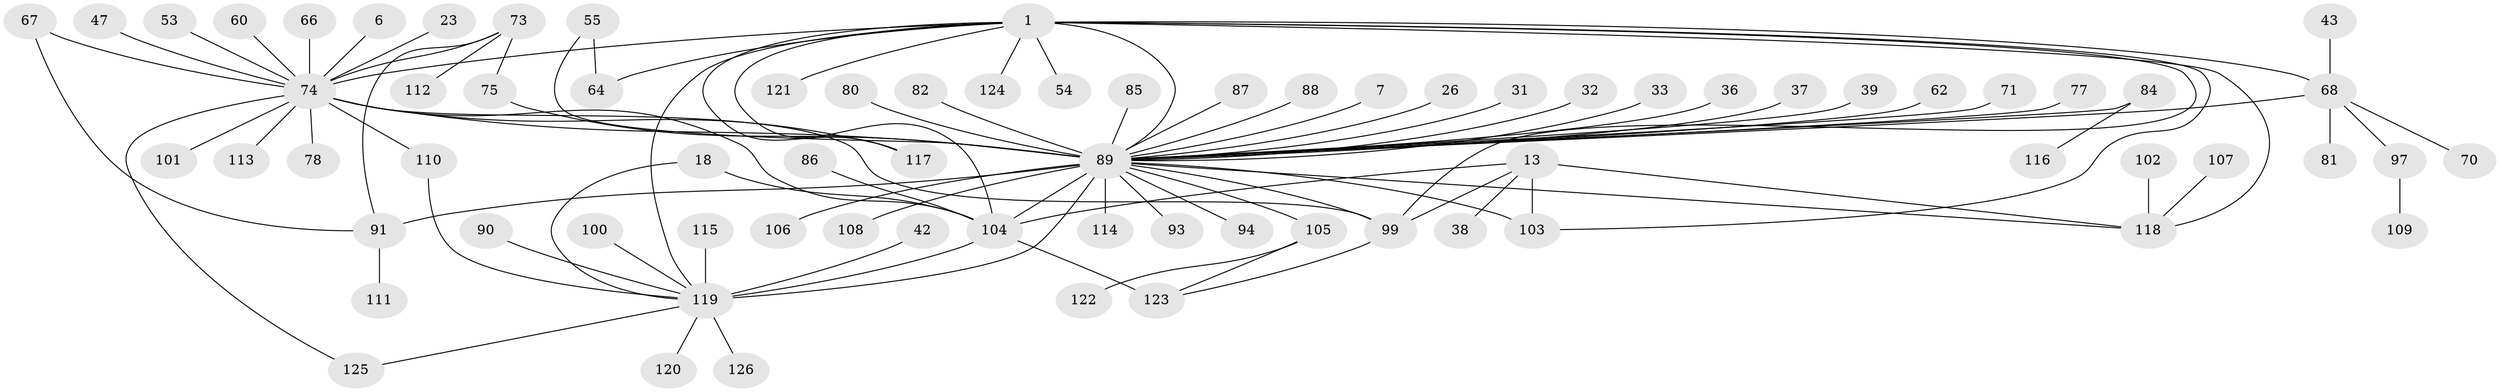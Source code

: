 // original degree distribution, {18: 0.007936507936507936, 19: 0.007936507936507936, 20: 0.007936507936507936, 12: 0.007936507936507936, 7: 0.03968253968253968, 1: 0.4365079365079365, 2: 0.1746031746031746, 4: 0.11904761904761904, 10: 0.015873015873015872, 5: 0.06349206349206349, 3: 0.10317460317460317, 6: 0.015873015873015872}
// Generated by graph-tools (version 1.1) at 2025/50/03/04/25 21:50:45]
// undirected, 75 vertices, 97 edges
graph export_dot {
graph [start="1"]
  node [color=gray90,style=filled];
  1;
  6;
  7;
  13;
  18;
  23;
  26;
  31;
  32;
  33;
  36;
  37;
  38 [super="+34"];
  39;
  42;
  43;
  47;
  53;
  54;
  55;
  60;
  62;
  64;
  66;
  67 [super="+14+59"];
  68 [super="+28"];
  70;
  71;
  73;
  74 [super="+52+17"];
  75;
  77;
  78;
  80;
  81 [super="+45"];
  82;
  84;
  85;
  86 [super="+19"];
  87;
  88 [super="+30"];
  89 [super="+48+35+61+21"];
  90;
  91 [super="+24"];
  93;
  94;
  97 [super="+83"];
  99 [super="+27+51"];
  100;
  101;
  102;
  103 [super="+79+96+95+72"];
  104 [super="+92+15"];
  105 [super="+63"];
  106;
  107;
  108;
  109;
  110 [super="+69"];
  111;
  112;
  113;
  114;
  115;
  116;
  117;
  118 [super="+76"];
  119 [super="+44+98+40+65"];
  120;
  121;
  122;
  123;
  124 [super="+22+41"];
  125;
  126 [super="+25"];
  1 -- 54;
  1 -- 64;
  1 -- 68 [weight=2];
  1 -- 117;
  1 -- 118 [weight=2];
  1 -- 119 [weight=2];
  1 -- 121;
  1 -- 124;
  1 -- 74;
  1 -- 89;
  1 -- 104 [weight=2];
  1 -- 103 [weight=2];
  1 -- 99;
  6 -- 74;
  7 -- 89 [weight=2];
  13 -- 104 [weight=2];
  13 -- 118;
  13 -- 103 [weight=2];
  13 -- 99;
  13 -- 38;
  18 -- 119;
  18 -- 104;
  23 -- 74;
  26 -- 89;
  31 -- 89;
  32 -- 89;
  33 -- 89;
  36 -- 89;
  37 -- 89;
  39 -- 89;
  42 -- 119;
  43 -- 68;
  47 -- 74 [weight=2];
  53 -- 74;
  55 -- 64;
  55 -- 89;
  60 -- 74;
  62 -- 89 [weight=2];
  66 -- 74;
  67 -- 91;
  67 -- 74;
  68 -- 70;
  68 -- 89;
  68 -- 97;
  68 -- 81;
  71 -- 89 [weight=2];
  73 -- 75;
  73 -- 112;
  73 -- 91;
  73 -- 74;
  74 -- 89 [weight=14];
  74 -- 125;
  74 -- 78;
  74 -- 101;
  74 -- 113;
  74 -- 117;
  74 -- 110;
  74 -- 104;
  74 -- 99;
  75 -- 89;
  77 -- 89;
  80 -- 89;
  82 -- 89;
  84 -- 116;
  84 -- 89;
  85 -- 89;
  86 -- 104;
  87 -- 89;
  88 -- 89;
  89 -- 91 [weight=4];
  89 -- 104 [weight=2];
  89 -- 105 [weight=2];
  89 -- 106;
  89 -- 114;
  89 -- 119 [weight=5];
  89 -- 93;
  89 -- 94;
  89 -- 108;
  89 -- 118 [weight=2];
  89 -- 103 [weight=4];
  89 -- 99;
  90 -- 119;
  91 -- 111;
  97 -- 109;
  99 -- 123;
  100 -- 119;
  102 -- 118;
  104 -- 123 [weight=3];
  104 -- 119;
  105 -- 122;
  105 -- 123;
  107 -- 118;
  110 -- 119;
  115 -- 119;
  119 -- 125;
  119 -- 120;
  119 -- 126;
}

